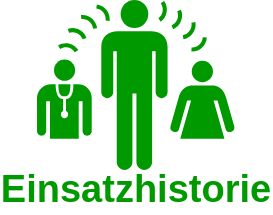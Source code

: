 <mxfile version="12.4.2" type="device" pages="1"><diagram id="WJ3pvwxHkd4DTgGIoq9J" name="Page-1"><mxGraphModel dx="989" dy="730" grid="1" gridSize="10" guides="1" tooltips="1" connect="1" arrows="1" fold="1" page="1" pageScale="1" pageWidth="827" pageHeight="1169" math="0" shadow="0"><root><mxCell id="0"/><mxCell id="1" parent="0"/><mxCell id="4n31SjlvGu7F5jLXSmON-2" value="Einsatzhistorie" style="text;html=1;strokeColor=none;fillColor=none;align=center;verticalAlign=middle;whiteSpace=wrap;rounded=0;fontColor=#009900;fontSize=19;fontStyle=1" vertex="1" parent="1"><mxGeometry x="440" y="270" width="100" height="20" as="geometry"/></mxCell><mxCell id="4n31SjlvGu7F5jLXSmON-5" value="" style="shape=mxgraph.signs.healthcare.medical_interpreter;html=1;pointerEvents=1;fillColor=#009900;strokeColor=none;verticalLabelPosition=bottom;verticalAlign=top;align=center;fontSize=19;fontColor=#009900;" vertex="1" parent="1"><mxGeometry x="440.5" y="185" width="99" height="85" as="geometry"/></mxCell></root></mxGraphModel></diagram></mxfile>